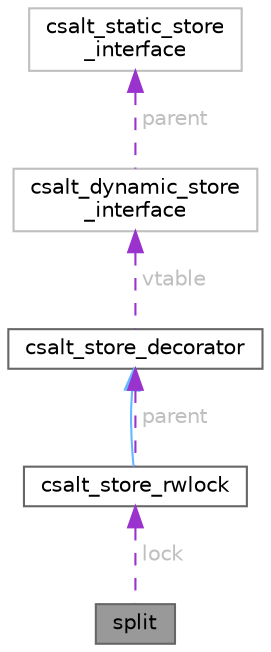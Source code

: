 digraph "split"
{
 // LATEX_PDF_SIZE
  bgcolor="transparent";
  edge [fontname=Helvetica,fontsize=10,labelfontname=Helvetica,labelfontsize=10];
  node [fontname=Helvetica,fontsize=10,shape=box,height=0.2,width=0.4];
  Node1 [id="Node000001",label="split",height=0.2,width=0.4,color="gray40", fillcolor="grey60", style="filled", fontcolor="black",tooltip=" "];
  Node2 -> Node1 [id="edge1_Node000001_Node000002",dir="back",color="darkorchid3",style="dashed",tooltip=" ",label=" lock",fontcolor="grey" ];
  Node2 [id="Node000002",label="csalt_store_rwlock",height=0.2,width=0.4,color="gray40", fillcolor="white", style="filled",URL="$structcsalt__store__rwlock.html",tooltip="A decorator synchronizing access to a store behind a read/write lock."];
  Node3 -> Node2 [id="edge2_Node000002_Node000003",dir="back",color="steelblue1",style="solid",tooltip=" "];
  Node3 [id="Node000003",label="csalt_store_decorator",height=0.2,width=0.4,color="gray40", fillcolor="white", style="filled",URL="$structcsalt__store__decorator.html",tooltip="A decorator to include as the first member in your struct."];
  Node4 -> Node3 [id="edge3_Node000003_Node000004",dir="back",color="darkorchid3",style="dashed",tooltip=" ",label=" vtable",fontcolor="grey" ];
  Node4 [id="Node000004",label="csalt_dynamic_store\l_interface",height=0.2,width=0.4,color="grey75", fillcolor="white", style="filled",URL="$structcsalt__dynamic__store__interface.html",tooltip=" "];
  Node5 -> Node4 [id="edge4_Node000004_Node000005",dir="back",color="darkorchid3",style="dashed",tooltip=" ",label=" parent",fontcolor="grey" ];
  Node5 [id="Node000005",label="csalt_static_store\l_interface",height=0.2,width=0.4,color="grey75", fillcolor="white", style="filled",URL="$structcsalt__static__store__interface.html",tooltip=" "];
  Node3 -> Node2 [id="edge5_Node000002_Node000003",dir="back",color="darkorchid3",style="dashed",tooltip=" ",label=" parent",fontcolor="grey" ];
}
